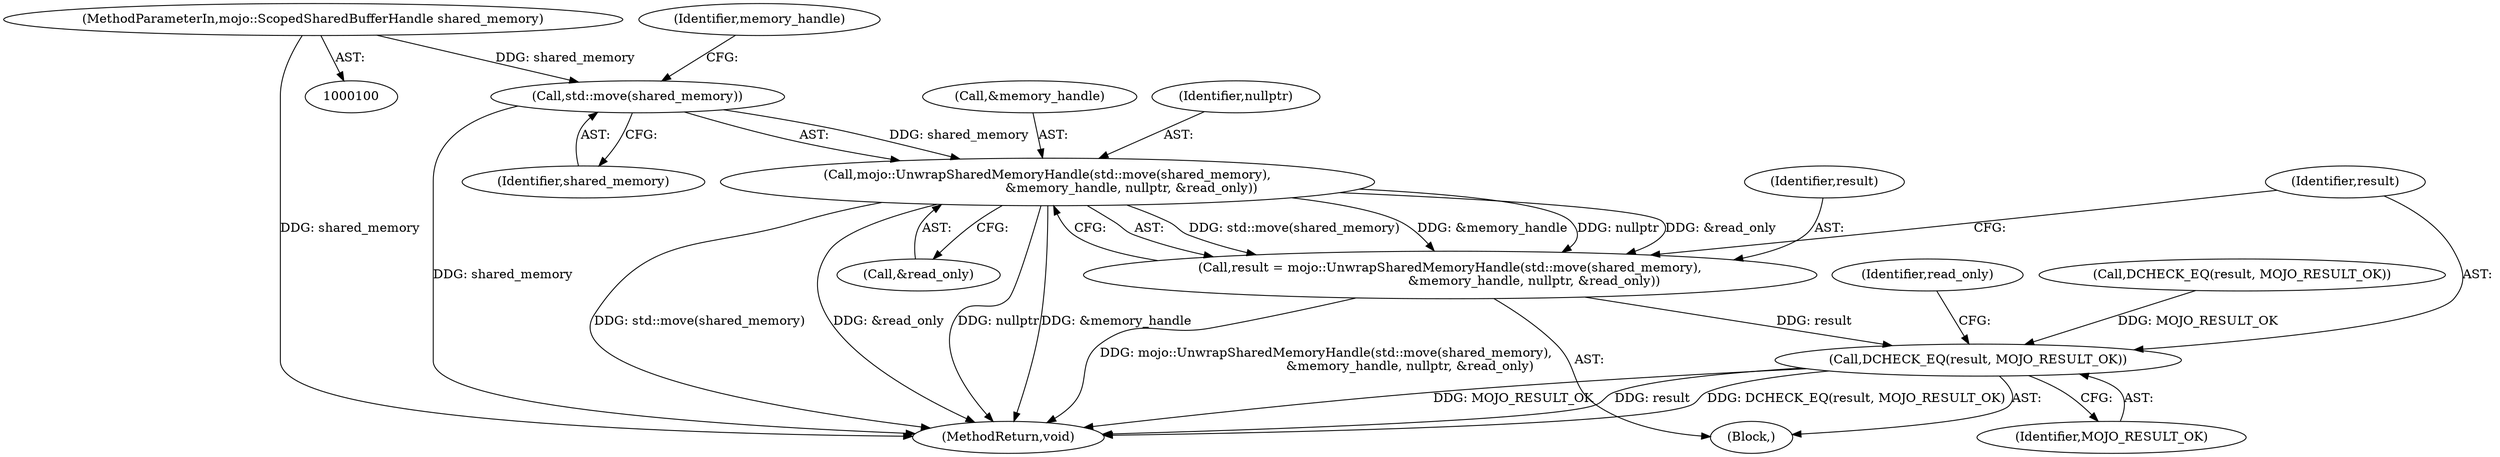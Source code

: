 digraph "0_Chrome_673ce95d481ea9368c4d4d43ac756ba1d6d9e608_12@API" {
"1000148" [label="(Call,std::move(shared_memory))"];
"1000103" [label="(MethodParameterIn,mojo::ScopedSharedBufferHandle shared_memory)"];
"1000147" [label="(Call,mojo::UnwrapSharedMemoryHandle(std::move(shared_memory),\n                                          &memory_handle, nullptr, &read_only))"];
"1000145" [label="(Call,result = mojo::UnwrapSharedMemoryHandle(std::move(shared_memory),\n                                          &memory_handle, nullptr, &read_only))"];
"1000155" [label="(Call,DCHECK_EQ(result, MOJO_RESULT_OK))"];
"1000147" [label="(Call,mojo::UnwrapSharedMemoryHandle(std::move(shared_memory),\n                                          &memory_handle, nullptr, &read_only))"];
"1000155" [label="(Call,DCHECK_EQ(result, MOJO_RESULT_OK))"];
"1000157" [label="(Identifier,MOJO_RESULT_OK)"];
"1000137" [label="(Call,DCHECK_EQ(result, MOJO_RESULT_OK))"];
"1000153" [label="(Call,&read_only)"];
"1000106" [label="(Block,)"];
"1000150" [label="(Call,&memory_handle)"];
"1000149" [label="(Identifier,shared_memory)"];
"1000151" [label="(Identifier,memory_handle)"];
"1000103" [label="(MethodParameterIn,mojo::ScopedSharedBufferHandle shared_memory)"];
"1000164" [label="(MethodReturn,void)"];
"1000148" [label="(Call,std::move(shared_memory))"];
"1000146" [label="(Identifier,result)"];
"1000156" [label="(Identifier,result)"];
"1000159" [label="(Identifier,read_only)"];
"1000152" [label="(Identifier,nullptr)"];
"1000145" [label="(Call,result = mojo::UnwrapSharedMemoryHandle(std::move(shared_memory),\n                                          &memory_handle, nullptr, &read_only))"];
"1000148" -> "1000147"  [label="AST: "];
"1000148" -> "1000149"  [label="CFG: "];
"1000149" -> "1000148"  [label="AST: "];
"1000151" -> "1000148"  [label="CFG: "];
"1000148" -> "1000164"  [label="DDG: shared_memory"];
"1000148" -> "1000147"  [label="DDG: shared_memory"];
"1000103" -> "1000148"  [label="DDG: shared_memory"];
"1000103" -> "1000100"  [label="AST: "];
"1000103" -> "1000164"  [label="DDG: shared_memory"];
"1000147" -> "1000145"  [label="AST: "];
"1000147" -> "1000153"  [label="CFG: "];
"1000150" -> "1000147"  [label="AST: "];
"1000152" -> "1000147"  [label="AST: "];
"1000153" -> "1000147"  [label="AST: "];
"1000145" -> "1000147"  [label="CFG: "];
"1000147" -> "1000164"  [label="DDG: nullptr"];
"1000147" -> "1000164"  [label="DDG: &memory_handle"];
"1000147" -> "1000164"  [label="DDG: std::move(shared_memory)"];
"1000147" -> "1000164"  [label="DDG: &read_only"];
"1000147" -> "1000145"  [label="DDG: std::move(shared_memory)"];
"1000147" -> "1000145"  [label="DDG: &memory_handle"];
"1000147" -> "1000145"  [label="DDG: nullptr"];
"1000147" -> "1000145"  [label="DDG: &read_only"];
"1000145" -> "1000106"  [label="AST: "];
"1000146" -> "1000145"  [label="AST: "];
"1000156" -> "1000145"  [label="CFG: "];
"1000145" -> "1000164"  [label="DDG: mojo::UnwrapSharedMemoryHandle(std::move(shared_memory),\n                                          &memory_handle, nullptr, &read_only)"];
"1000145" -> "1000155"  [label="DDG: result"];
"1000155" -> "1000106"  [label="AST: "];
"1000155" -> "1000157"  [label="CFG: "];
"1000156" -> "1000155"  [label="AST: "];
"1000157" -> "1000155"  [label="AST: "];
"1000159" -> "1000155"  [label="CFG: "];
"1000155" -> "1000164"  [label="DDG: MOJO_RESULT_OK"];
"1000155" -> "1000164"  [label="DDG: result"];
"1000155" -> "1000164"  [label="DDG: DCHECK_EQ(result, MOJO_RESULT_OK)"];
"1000137" -> "1000155"  [label="DDG: MOJO_RESULT_OK"];
}
